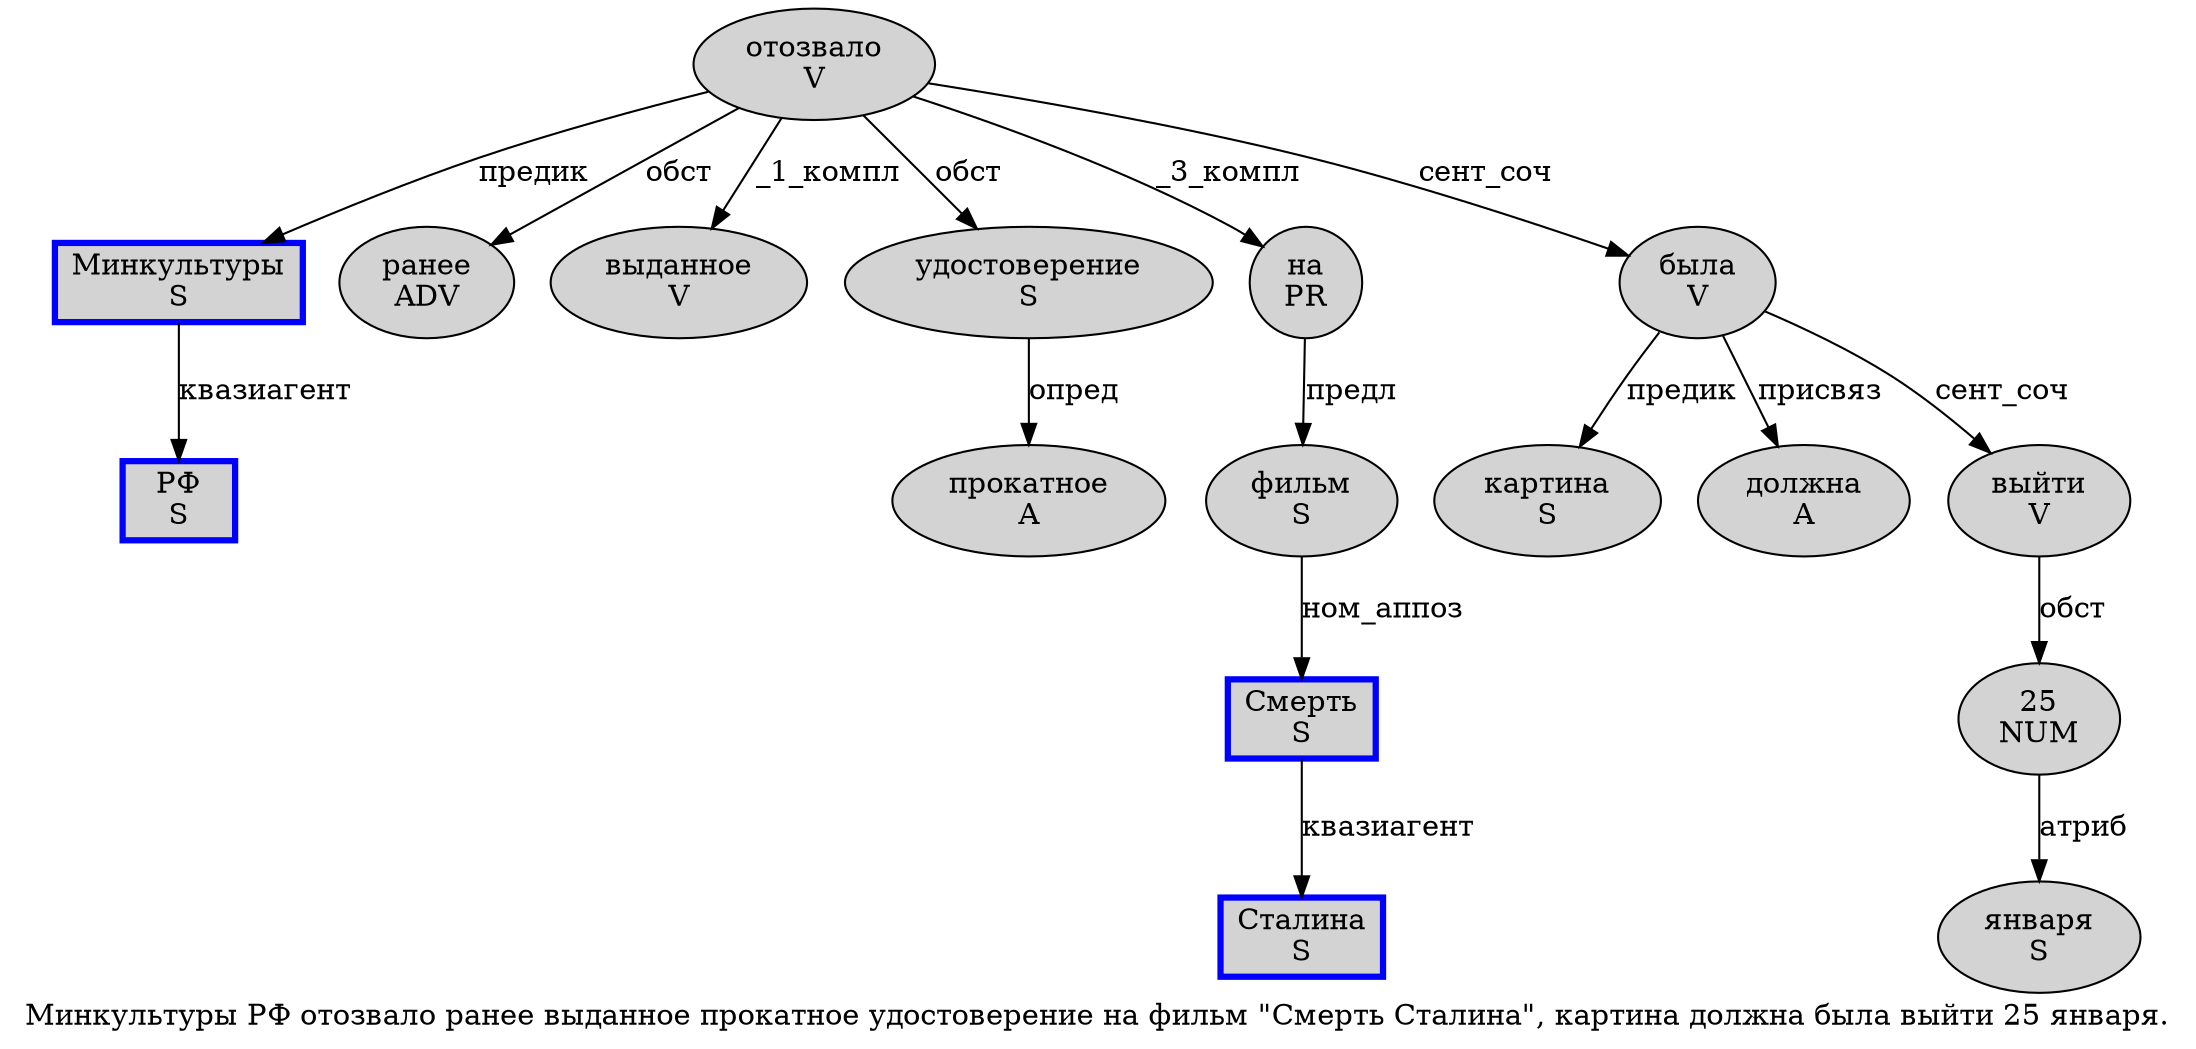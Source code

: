 digraph SENTENCE_422 {
	graph [label="Минкультуры РФ отозвало ранее выданное прокатное удостоверение на фильм \"Смерть Сталина\", картина должна была выйти 25 января."]
	node [style=filled]
		0 [label="Минкультуры
S" color=blue fillcolor=lightgray penwidth=3 shape=box]
		1 [label="РФ
S" color=blue fillcolor=lightgray penwidth=3 shape=box]
		2 [label="отозвало
V" color="" fillcolor=lightgray penwidth=1 shape=ellipse]
		3 [label="ранее
ADV" color="" fillcolor=lightgray penwidth=1 shape=ellipse]
		4 [label="выданное
V" color="" fillcolor=lightgray penwidth=1 shape=ellipse]
		5 [label="прокатное
A" color="" fillcolor=lightgray penwidth=1 shape=ellipse]
		6 [label="удостоверение
S" color="" fillcolor=lightgray penwidth=1 shape=ellipse]
		7 [label="на
PR" color="" fillcolor=lightgray penwidth=1 shape=ellipse]
		8 [label="фильм
S" color="" fillcolor=lightgray penwidth=1 shape=ellipse]
		10 [label="Смерть
S" color=blue fillcolor=lightgray penwidth=3 shape=box]
		11 [label="Сталина
S" color=blue fillcolor=lightgray penwidth=3 shape=box]
		14 [label="картина
S" color="" fillcolor=lightgray penwidth=1 shape=ellipse]
		15 [label="должна
A" color="" fillcolor=lightgray penwidth=1 shape=ellipse]
		16 [label="была
V" color="" fillcolor=lightgray penwidth=1 shape=ellipse]
		17 [label="выйти
V" color="" fillcolor=lightgray penwidth=1 shape=ellipse]
		18 [label="25
NUM" color="" fillcolor=lightgray penwidth=1 shape=ellipse]
		19 [label="января
S" color="" fillcolor=lightgray penwidth=1 shape=ellipse]
			0 -> 1 [label="квазиагент"]
			6 -> 5 [label="опред"]
			8 -> 10 [label="ном_аппоз"]
			16 -> 14 [label="предик"]
			16 -> 15 [label="присвяз"]
			16 -> 17 [label="сент_соч"]
			2 -> 0 [label="предик"]
			2 -> 3 [label="обст"]
			2 -> 4 [label="_1_компл"]
			2 -> 6 [label="обст"]
			2 -> 7 [label="_3_компл"]
			2 -> 16 [label="сент_соч"]
			7 -> 8 [label="предл"]
			10 -> 11 [label="квазиагент"]
			17 -> 18 [label="обст"]
			18 -> 19 [label="атриб"]
}
